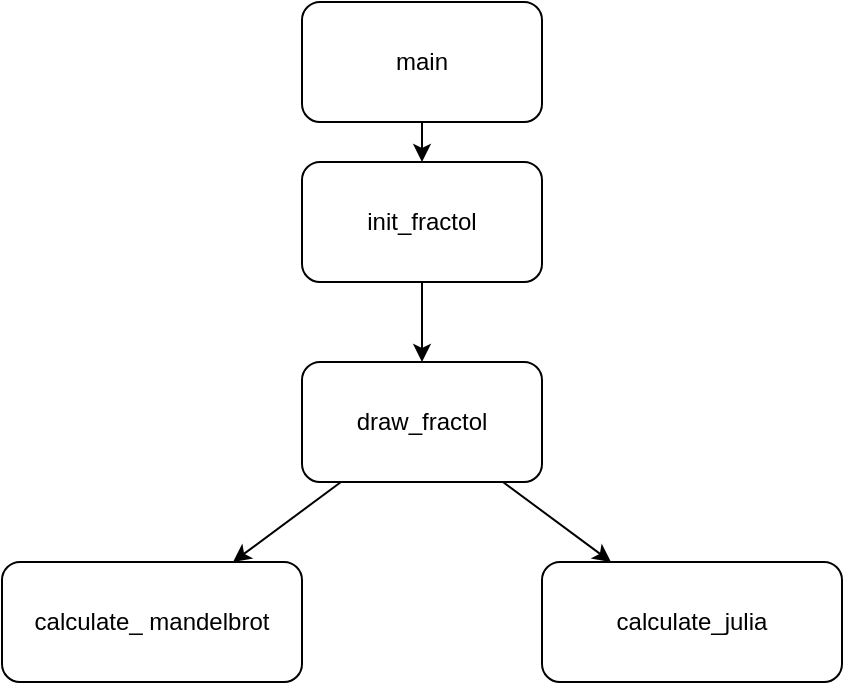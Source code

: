 <mxfile>
    <diagram id="cXUgHyql_dp9cBYxtMgL" name="Page-1">
        <mxGraphModel dx="955" dy="1200" grid="1" gridSize="10" guides="1" tooltips="1" connect="1" arrows="1" fold="1" page="1" pageScale="1" pageWidth="850" pageHeight="1100" math="0" shadow="0">
            <root>
                <mxCell id="0"/>
                <mxCell id="1" parent="0"/>
                <mxCell id="2" value="calculate_julia" style="rounded=1;whiteSpace=wrap;html=1;" vertex="1" parent="1">
                    <mxGeometry x="520" y="380" width="150" height="60" as="geometry"/>
                </mxCell>
                <mxCell id="3" value="calculate_ mandelbrot" style="rounded=1;whiteSpace=wrap;html=1;" vertex="1" parent="1">
                    <mxGeometry x="250" y="380" width="150" height="60" as="geometry"/>
                </mxCell>
                <mxCell id="11" value="" style="edgeStyle=none;html=1;fontSize=3;" edge="1" parent="1" source="5" target="3">
                    <mxGeometry relative="1" as="geometry"/>
                </mxCell>
                <mxCell id="12" value="" style="edgeStyle=none;html=1;fontSize=3;" edge="1" parent="1" source="5" target="2">
                    <mxGeometry relative="1" as="geometry"/>
                </mxCell>
                <mxCell id="5" value="draw_fractol" style="rounded=1;whiteSpace=wrap;html=1;" vertex="1" parent="1">
                    <mxGeometry x="400" y="280" width="120" height="60" as="geometry"/>
                </mxCell>
                <mxCell id="9" value="" style="edgeStyle=none;html=1;fontSize=3;" edge="1" parent="1" source="6" target="8">
                    <mxGeometry relative="1" as="geometry"/>
                </mxCell>
                <mxCell id="6" value="main" style="rounded=1;whiteSpace=wrap;html=1;" vertex="1" parent="1">
                    <mxGeometry x="400" y="100" width="120" height="60" as="geometry"/>
                </mxCell>
                <mxCell id="10" value="" style="edgeStyle=none;html=1;fontSize=3;" edge="1" parent="1" source="8" target="5">
                    <mxGeometry relative="1" as="geometry"/>
                </mxCell>
                <mxCell id="8" value="init_fractol" style="rounded=1;whiteSpace=wrap;html=1;" vertex="1" parent="1">
                    <mxGeometry x="400" y="180" width="120" height="60" as="geometry"/>
                </mxCell>
            </root>
        </mxGraphModel>
    </diagram>
</mxfile>